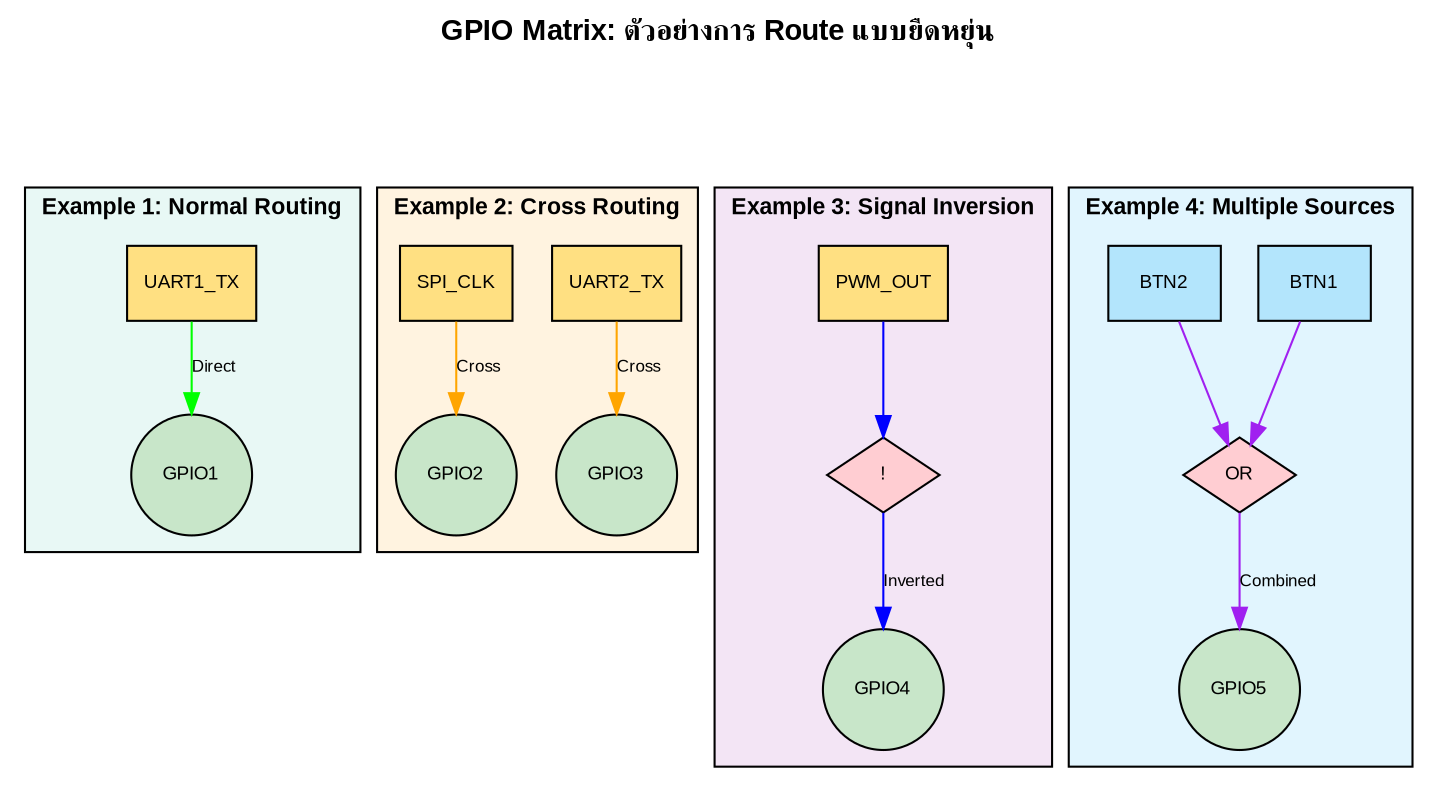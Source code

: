 digraph GPIO_Matrix_Examples {
    // Graph settings
    rankdir=TB;
    bgcolor="white";
    node [fontname="Arial", fontsize=9];
    edge [fontname="Arial", fontsize=8];
    
    // Title
    label="GPIO Matrix: ตัวอย่างการ Route แบบยืดหยุ่น";
    labelloc="t";
    fontsize=14;
    fontname="Arial Bold";
    
    // Example 1: Normal routing
    subgraph cluster_ex1 {
        label="Example 1: Normal Routing";
        style=filled;
        fillcolor="#E8F8F5";
        fontsize=11;
        fontname="Arial Bold";
        
        uart1_tx [label="UART1_TX", shape=box, style=filled, fillcolor="#FFE082"];
        gpio1 [label="GPIO1", shape=circle, style=filled, fillcolor="#C8E6C9", width=0.8, height=0.8, fixedsize=true];
        uart1_tx -> gpio1 [label="Direct", color="green"];
    }
    
    // Example 2: Cross routing
    subgraph cluster_ex2 {
        label="Example 2: Cross Routing";
        style=filled;
        fillcolor="#FFF3E0";
        fontsize=11;
        fontname="Arial Bold";
        
        uart2_tx [label="UART2_TX", shape=box, style=filled, fillcolor="#FFE082"];
        spi_clk [label="SPI_CLK", shape=box, style=filled, fillcolor="#FFE082"];
        gpio2 [label="GPIO2", shape=circle, style=filled, fillcolor="#C8E6C9", width=0.8, height=0.8, fixedsize=true];
        gpio3 [label="GPIO3", shape=circle, style=filled, fillcolor="#C8E6C9", width=0.8, height=0.8, fixedsize=true];
        
        uart2_tx -> gpio3 [label="Cross", color="orange"];
        spi_clk -> gpio2 [label="Cross", color="orange"];
    }
    
    // Example 3: Signal inversion
    subgraph cluster_ex3 {
        label="Example 3: Signal Inversion";
        style=filled;
        fillcolor="#F3E5F5";
        fontsize=11;
        fontname="Arial Bold";
        
        pwm_out [label="PWM_OUT", shape=box, style=filled, fillcolor="#FFE082"];
        gpio4 [label="GPIO4", shape=circle, style=filled, fillcolor="#C8E6C9", width=0.8, height=0.8, fixedsize=true];
        inv_symbol [label="!", shape=diamond, style=filled, fillcolor="#FFCDD2"];
        
        pwm_out -> inv_symbol [color="blue"];
        inv_symbol -> gpio4 [label="Inverted", color="blue"];
    }
    
    // Example 4: Multiple inputs
    subgraph cluster_ex4 {
        label="Example 4: Multiple Sources";
        style=filled;
        fillcolor="#E1F5FE";
        fontsize=11;
        fontname="Arial Bold";
        
        btn1 [label="BTN1", shape=box, style=filled, fillcolor="#B3E5FC"];
        btn2 [label="BTN2", shape=box, style=filled, fillcolor="#B3E5FC"];
        gpio5 [label="GPIO5", shape=circle, style=filled, fillcolor="#C8E6C9", width=0.8, height=0.8, fixedsize=true];
        or_gate [label="OR", shape=diamond, style=filled, fillcolor="#FFCDD2"];
        
        btn1 -> or_gate [color="purple"];
        btn2 -> or_gate [color="purple"];
        or_gate -> gpio5 [label="Combined", color="purple"];
    }
    
    // Invisible nodes for layout control
    inv1 [style=invis];
    inv2 [style=invis];
    inv3 [style=invis];
    inv4 [style=invis];
    
    // Connect invisible nodes to cluster content for positioning
    inv1 -> uart1_tx [style=invis];
    inv2 -> uart2_tx [style=invis];
    inv3 -> pwm_out [style=invis];
    inv4 -> btn1 [style=invis];
    
    // Layout control using invisible nodes
    {rank=same; inv1; inv2}
    {rank=same; inv3; inv4}
}
